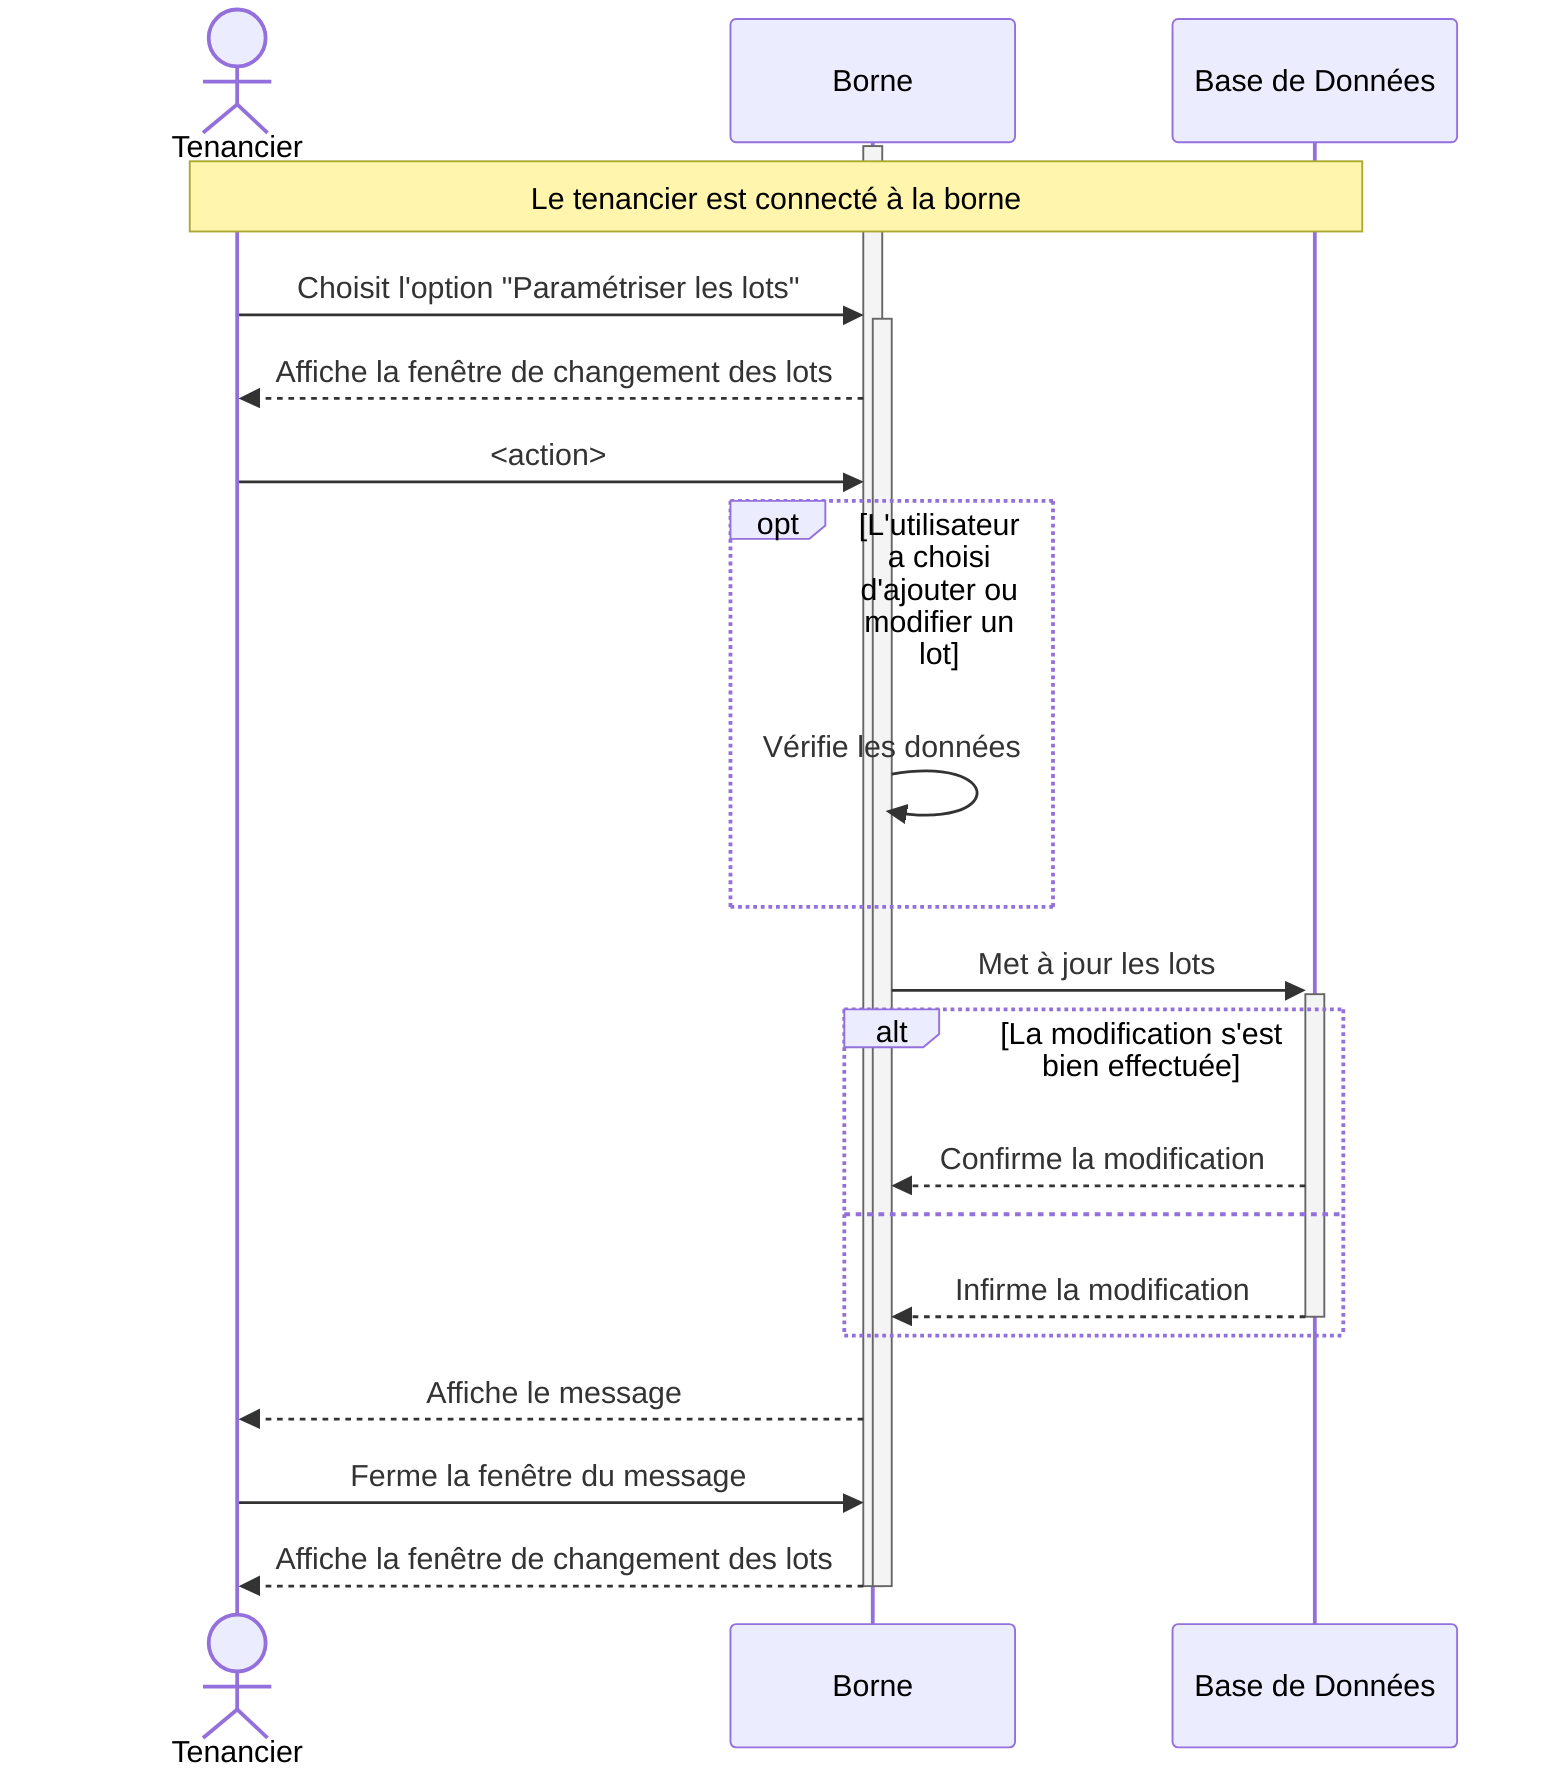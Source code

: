 sequenceDiagram
    actor T as Tenancier
    participant B as Borne
    participant DB as Base de Données
    activate B

    Note over T, DB: Le tenancier est connecté à la borne

    T->>+B: Choisit l'option "Paramétriser les lots"
    B-->>T: Affiche la fenêtre de changement des lots
    T->>B: <action>
    opt L'utilisateur a choisi d'ajouter ou modifier un lot
    B->>B: Vérifie les données
    end
    B->>+DB: Met à jour les lots
    alt La modification s'est bien effectuée
        DB-->>B: Confirme la modification
    else
        DB-->>-B: Infirme la modification
    end
    B-->>T: Affiche le message
    T->>B: Ferme la fenêtre du message
    B-->>-T: Affiche la fenêtre de changement des lots

    deactivate B